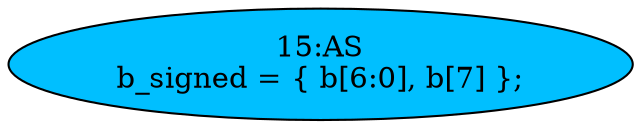 strict digraph "" {
	node [label="\N"];
	"15:AS"	[ast="<pyverilog.vparser.ast.Assign object at 0x7f1934ecbd90>",
		def_var="['b_signed']",
		fillcolor=deepskyblue,
		label="15:AS
b_signed = { b[6:0], b[7] };",
		statements="[]",
		style=filled,
		typ=Assign,
		use_var="['b', 'b']"];
}
